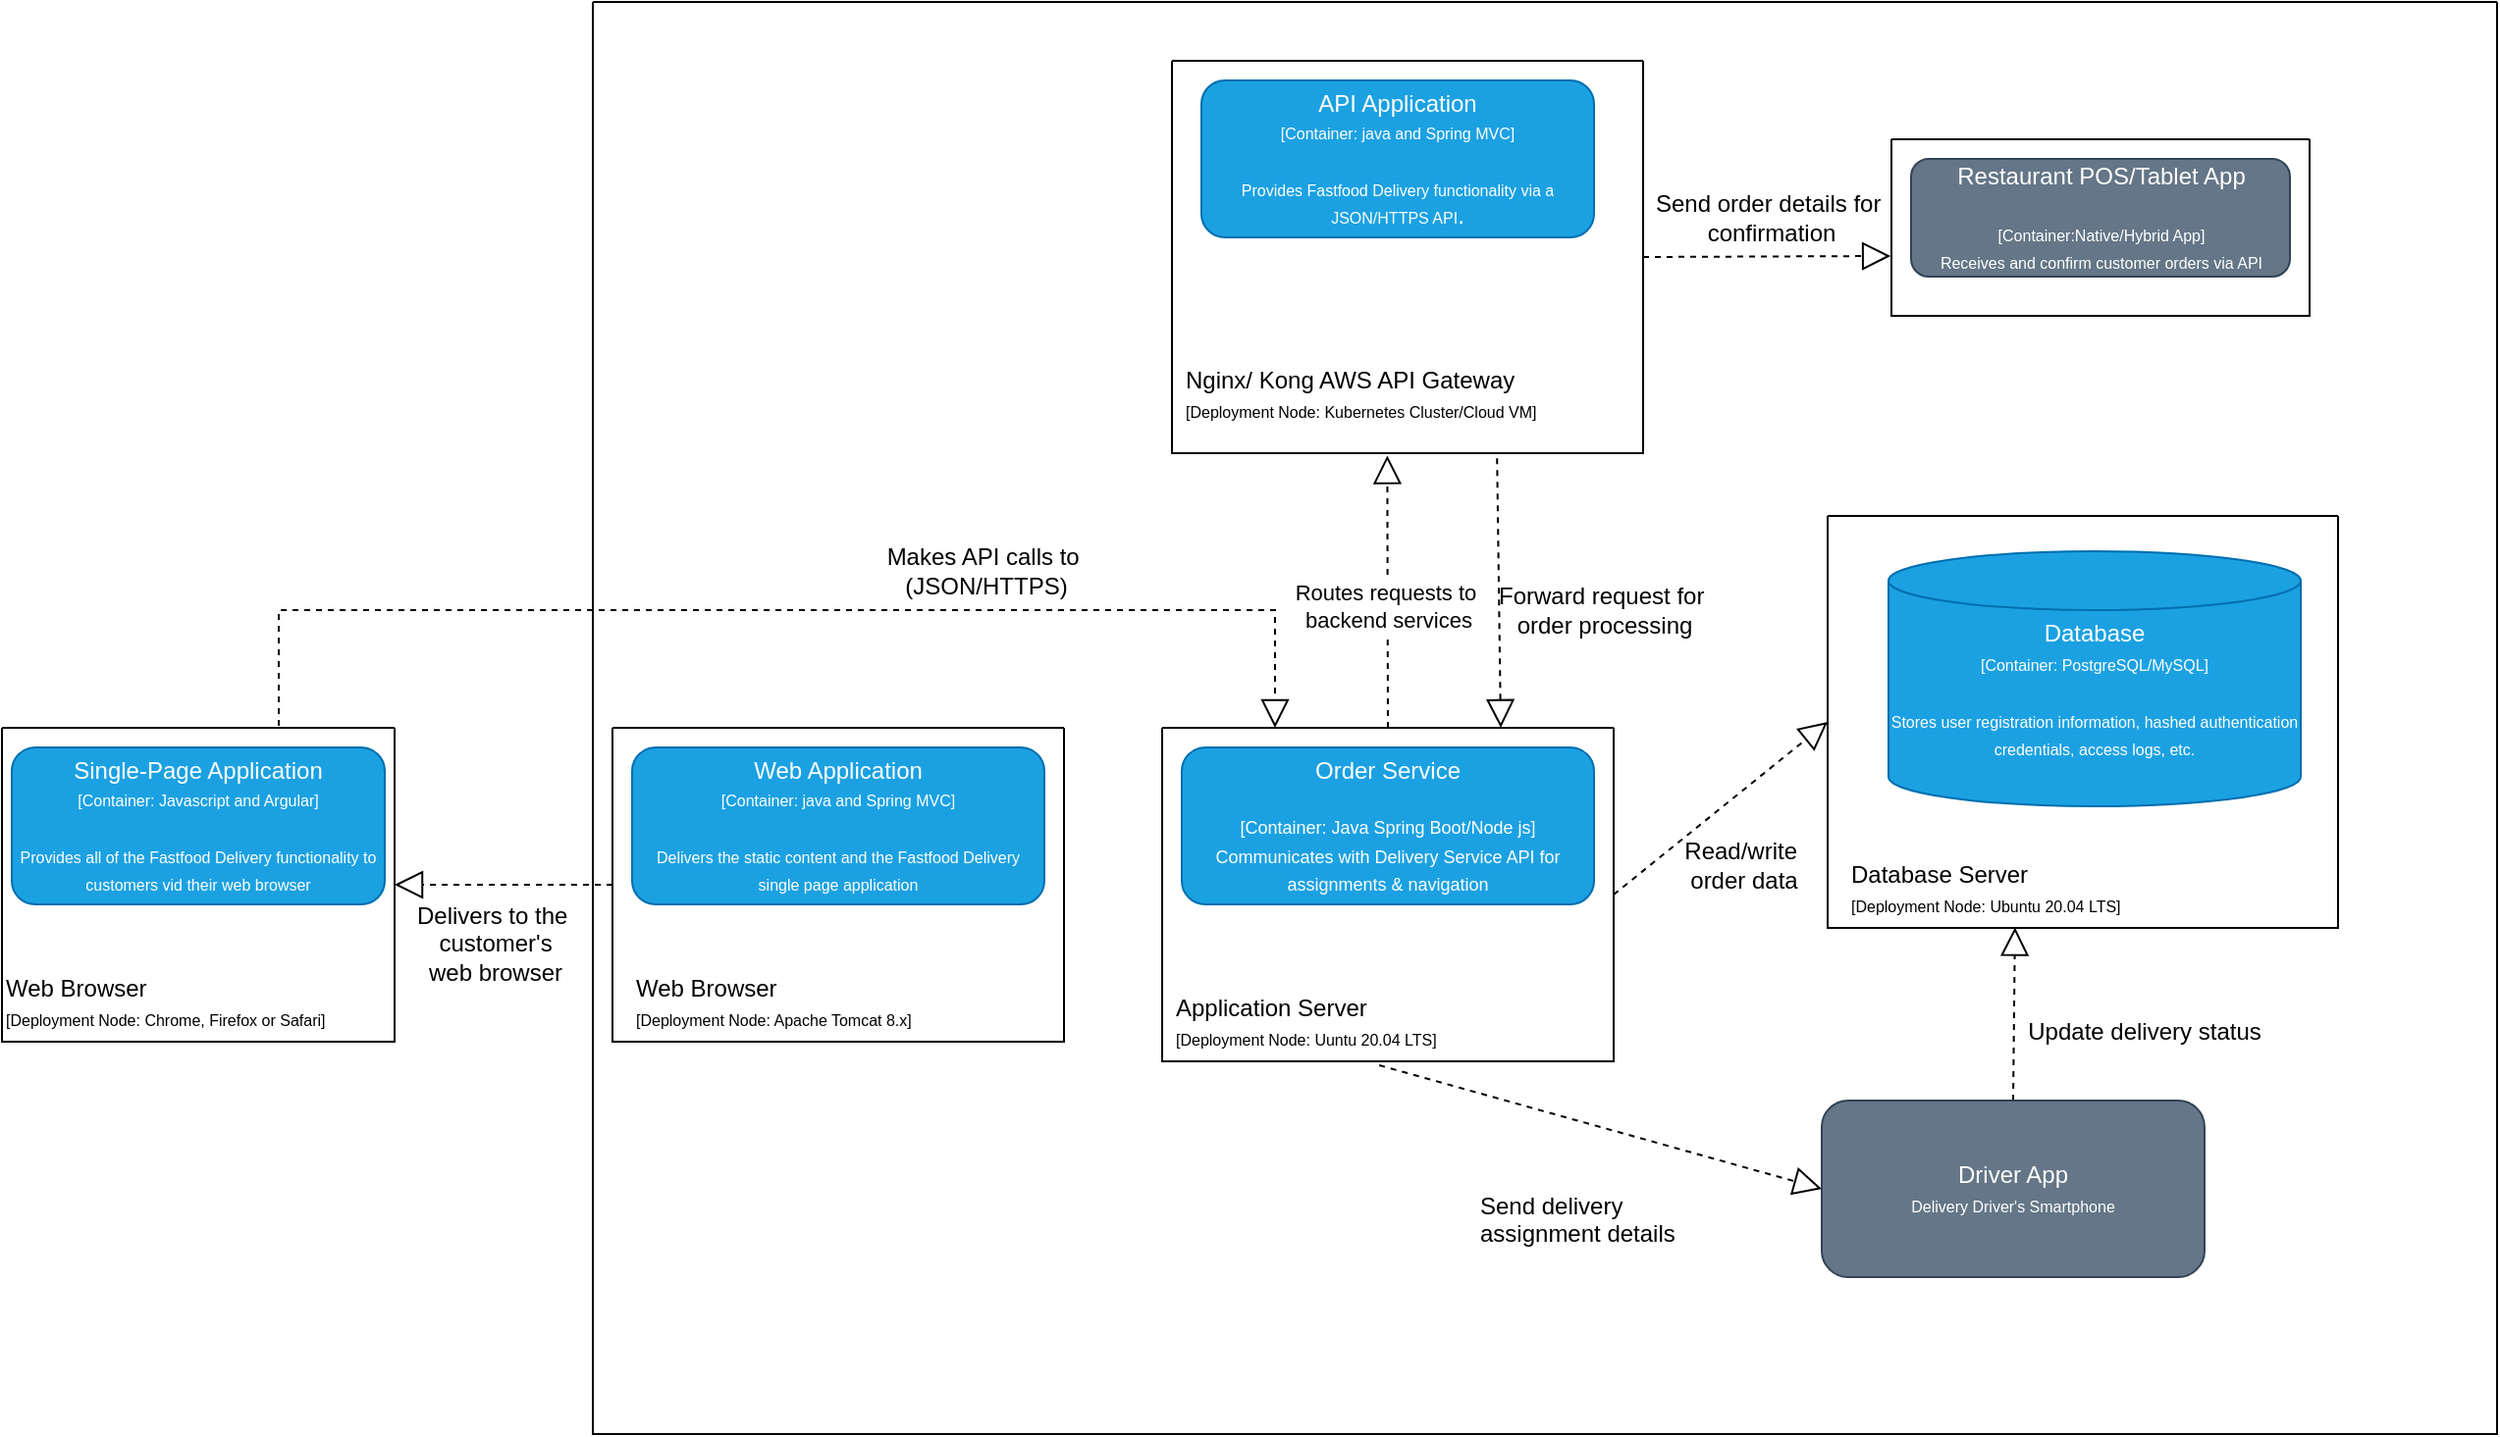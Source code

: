 <mxfile version="28.2.5">
  <diagram name="Trang-1" id="_euxOHHBJPjm9D9nniFV">
    <mxGraphModel grid="0" page="1" gridSize="10" guides="1" tooltips="1" connect="1" arrows="1" fold="1" pageScale="1" pageWidth="827" pageHeight="1169" math="0" shadow="0">
      <root>
        <mxCell id="0" />
        <mxCell id="1" parent="0" />
        <mxCell id="xzqrR-T9Bh7oMfQPkMJb-1" value="Single-Page Application&lt;div&gt;&lt;font style=&quot;font-size: 8px;&quot;&gt;[Container: Javascript and Argular]&lt;/font&gt;&lt;/div&gt;&lt;div&gt;&lt;font style=&quot;font-size: 8px;&quot;&gt;&lt;br&gt;&lt;/font&gt;&lt;/div&gt;&lt;div&gt;&lt;span style=&quot;font-size: 8px;&quot;&gt;Provides all of the Fastfood Delivery functionality to customers vid their web browser&lt;/span&gt;&lt;/div&gt;" style="rounded=1;whiteSpace=wrap;html=1;fillColor=#1ba1e2;fontColor=#ffffff;strokeColor=#006EAF;" vertex="1" parent="1">
          <mxGeometry x="35" y="410" width="190" height="80" as="geometry" />
        </mxCell>
        <mxCell id="xzqrR-T9Bh7oMfQPkMJb-2" value="" style="swimlane;startSize=0;" vertex="1" parent="1">
          <mxGeometry x="30" y="400" width="200" height="160" as="geometry" />
        </mxCell>
        <mxCell id="xzqrR-T9Bh7oMfQPkMJb-3" value="Web Browser&lt;div&gt;&lt;font style=&quot;font-size: 8px;&quot;&gt;[Deployment Node: Chrome, Firefox or Safari]&lt;/font&gt;&lt;/div&gt;" style="text;html=1;align=left;verticalAlign=middle;resizable=0;points=[];autosize=1;strokeColor=none;fillColor=none;" vertex="1" parent="xzqrR-T9Bh7oMfQPkMJb-2">
          <mxGeometry y="120" width="190" height="40" as="geometry" />
        </mxCell>
        <mxCell id="xzqrR-T9Bh7oMfQPkMJb-4" value="Web Application&lt;div&gt;&lt;font style=&quot;font-size: 8px;&quot;&gt;[Container: java and Spring MVC]&lt;/font&gt;&lt;/div&gt;&lt;div&gt;&lt;font style=&quot;font-size: 8px;&quot;&gt;&lt;br&gt;&lt;/font&gt;&lt;/div&gt;&lt;div&gt;&lt;font style=&quot;font-size: 8px;&quot;&gt;Delivers the static content and the Fastfood Delivery single page application&lt;/font&gt;&lt;/div&gt;" style="rounded=1;whiteSpace=wrap;html=1;fillColor=#1ba1e2;fontColor=#ffffff;strokeColor=#006EAF;" vertex="1" parent="1">
          <mxGeometry x="351" y="410" width="210" height="80" as="geometry" />
        </mxCell>
        <mxCell id="xzqrR-T9Bh7oMfQPkMJb-5" value="" style="swimlane;startSize=0;" vertex="1" parent="1">
          <mxGeometry x="341" y="400" width="230" height="160" as="geometry" />
        </mxCell>
        <mxCell id="xzqrR-T9Bh7oMfQPkMJb-6" value="Web Browser&lt;div&gt;&lt;font style=&quot;font-size: 8px;&quot;&gt;[Deployment Node: Apache Tomcat 8.x]&lt;/font&gt;&lt;/div&gt;" style="text;html=1;align=left;verticalAlign=middle;resizable=0;points=[];autosize=1;strokeColor=none;fillColor=none;" vertex="1" parent="xzqrR-T9Bh7oMfQPkMJb-5">
          <mxGeometry x="10" y="120" width="160" height="40" as="geometry" />
        </mxCell>
        <mxCell id="xzqrR-T9Bh7oMfQPkMJb-7" value="API Application&lt;div&gt;&lt;font style=&quot;font-size: 8px;&quot;&gt;[Container: java and Spring MVC]&lt;/font&gt;&lt;/div&gt;&lt;div&gt;&lt;font style=&quot;font-size: 8px;&quot;&gt;&lt;br&gt;&lt;/font&gt;&lt;/div&gt;&lt;div&gt;&lt;font style=&quot;font-size: 8px;&quot;&gt;Provides Fastfood Delivery functionality via a JSON/HTTPS API&lt;/font&gt;.&lt;/div&gt;" style="rounded=1;whiteSpace=wrap;html=1;fillColor=#1ba1e2;fontColor=#ffffff;strokeColor=#006EAF;" vertex="1" parent="1">
          <mxGeometry x="641" y="70" width="200" height="80" as="geometry" />
        </mxCell>
        <mxCell id="xzqrR-T9Bh7oMfQPkMJb-8" value="" style="swimlane;startSize=0;" vertex="1" parent="1">
          <mxGeometry x="626" y="60" width="240" height="200" as="geometry" />
        </mxCell>
        <mxCell id="xzqrR-T9Bh7oMfQPkMJb-9" value="Nginx/ Kong AWS API Gateway&lt;div&gt;&lt;font style=&quot;font-size: 8px;&quot;&gt;[Deployment Node: Kubernetes Cluster/Cloud VM]&lt;/font&gt;&lt;/div&gt;" style="text;html=1;align=left;verticalAlign=middle;resizable=0;points=[];autosize=1;strokeColor=none;fillColor=none;" vertex="1" parent="xzqrR-T9Bh7oMfQPkMJb-8">
          <mxGeometry x="5" y="150" width="200" height="40" as="geometry" />
        </mxCell>
        <mxCell id="xzqrR-T9Bh7oMfQPkMJb-10" value="" style="swimlane;startSize=0;" vertex="1" parent="1">
          <mxGeometry x="992.5" y="100" width="213" height="90" as="geometry" />
        </mxCell>
        <mxCell id="xzqrR-T9Bh7oMfQPkMJb-11" value="Restaurant POS/Tablet App&lt;div&gt;&lt;br&gt;&lt;div&gt;&lt;font style=&quot;font-size: 8px;&quot;&gt;[Container:Native/Hybrid App]&lt;/font&gt;&lt;/div&gt;&lt;/div&gt;&lt;div&gt;&lt;span style=&quot;font-size: 8px;&quot;&gt;Receives and confirm customer orders via API&lt;/span&gt;&lt;/div&gt;" style="rounded=1;whiteSpace=wrap;html=1;fillColor=#647687;fontColor=#ffffff;strokeColor=#314354;" vertex="1" parent="xzqrR-T9Bh7oMfQPkMJb-10">
          <mxGeometry x="10" y="10" width="193" height="60" as="geometry" />
        </mxCell>
        <mxCell id="xzqrR-T9Bh7oMfQPkMJb-12" value="Order Service&lt;div&gt;&lt;br&gt;&lt;/div&gt;&lt;div&gt;&lt;font style=&quot;font-size: 9px;&quot;&gt;[Container: Java Spring Boot/Node js]&lt;/font&gt;&lt;/div&gt;&lt;div&gt;&lt;font style=&quot;font-size: 9px;&quot;&gt;Communicates with Delivery Service API for assignments &amp;amp; navigation&lt;/font&gt;&lt;/div&gt;" style="rounded=1;whiteSpace=wrap;html=1;fillColor=#1ba1e2;fontColor=#ffffff;strokeColor=#006EAF;" vertex="1" parent="1">
          <mxGeometry x="631" y="410" width="210" height="80" as="geometry" />
        </mxCell>
        <mxCell id="xzqrR-T9Bh7oMfQPkMJb-13" value="" style="swimlane;startSize=0;" vertex="1" parent="1">
          <mxGeometry x="621" y="400" width="230" height="170" as="geometry" />
        </mxCell>
        <mxCell id="xzqrR-T9Bh7oMfQPkMJb-14" value="Application Server&lt;div&gt;&lt;font style=&quot;font-size: 8px;&quot;&gt;[Deployment Node: Uuntu 20.04 LTS]&lt;/font&gt;&lt;/div&gt;" style="text;html=1;align=left;verticalAlign=middle;resizable=0;points=[];autosize=1;strokeColor=none;fillColor=none;" vertex="1" parent="xzqrR-T9Bh7oMfQPkMJb-13">
          <mxGeometry x="5" y="130" width="160" height="40" as="geometry" />
        </mxCell>
        <mxCell id="xzqrR-T9Bh7oMfQPkMJb-15" value="" style="swimlane;startSize=0;" vertex="1" parent="1">
          <mxGeometry x="960" y="292" width="260" height="210" as="geometry" />
        </mxCell>
        <mxCell id="xzqrR-T9Bh7oMfQPkMJb-16" value="Database Server&lt;div&gt;&lt;font style=&quot;font-size: 8px;&quot;&gt;[Deployment Node: Ubuntu 20.04 LTS]&lt;/font&gt;&lt;/div&gt;" style="text;html=1;align=left;verticalAlign=middle;resizable=0;points=[];autosize=1;strokeColor=none;fillColor=none;" vertex="1" parent="xzqrR-T9Bh7oMfQPkMJb-15">
          <mxGeometry x="10" y="170" width="160" height="40" as="geometry" />
        </mxCell>
        <mxCell id="xzqrR-T9Bh7oMfQPkMJb-17" value="" style="endArrow=block;dashed=1;endFill=0;endSize=12;html=1;rounded=0;exitX=0.5;exitY=0;exitDx=0;exitDy=0;entryX=0.25;entryY=0;entryDx=0;entryDy=0;edgeStyle=orthogonalEdgeStyle;" edge="1" parent="1" source="xzqrR-T9Bh7oMfQPkMJb-2" target="xzqrR-T9Bh7oMfQPkMJb-13">
          <mxGeometry width="160" relative="1" as="geometry">
            <mxPoint x="451" y="20" as="sourcePoint" />
            <mxPoint x="251" y="230" as="targetPoint" />
            <Array as="points">
              <mxPoint x="171" y="340" />
              <mxPoint x="678" y="340" />
            </Array>
          </mxGeometry>
        </mxCell>
        <mxCell id="xzqrR-T9Bh7oMfQPkMJb-18" value="" style="endArrow=block;dashed=1;endFill=0;endSize=12;html=1;rounded=0;exitX=0.5;exitY=0;exitDx=0;exitDy=0;entryX=0.457;entryY=1.006;entryDx=0;entryDy=0;entryPerimeter=0;" edge="1" parent="1" source="xzqrR-T9Bh7oMfQPkMJb-13" target="xzqrR-T9Bh7oMfQPkMJb-8">
          <mxGeometry width="160" relative="1" as="geometry">
            <mxPoint x="751" y="310" as="sourcePoint" />
            <mxPoint x="911" y="310" as="targetPoint" />
          </mxGeometry>
        </mxCell>
        <mxCell id="xzqrR-T9Bh7oMfQPkMJb-19" value="Routes requests to&amp;nbsp;&lt;div&gt;backend services&lt;/div&gt;" style="edgeLabel;html=1;align=center;verticalAlign=middle;resizable=0;points=[];" connectable="0" vertex="1" parent="xzqrR-T9Bh7oMfQPkMJb-18">
          <mxGeometry x="-0.097" relative="1" as="geometry">
            <mxPoint as="offset" />
          </mxGeometry>
        </mxCell>
        <mxCell id="xzqrR-T9Bh7oMfQPkMJb-20" value="" style="endArrow=block;dashed=1;endFill=0;endSize=12;html=1;rounded=0;exitX=0;exitY=0.5;exitDx=0;exitDy=0;entryX=1;entryY=0.5;entryDx=0;entryDy=0;" edge="1" parent="1" source="xzqrR-T9Bh7oMfQPkMJb-5" target="xzqrR-T9Bh7oMfQPkMJb-2">
          <mxGeometry width="160" relative="1" as="geometry">
            <mxPoint x="261" y="250" as="sourcePoint" />
            <mxPoint x="361" y="630" as="targetPoint" />
          </mxGeometry>
        </mxCell>
        <mxCell id="xzqrR-T9Bh7oMfQPkMJb-21" value="" style="endArrow=block;dashed=1;endFill=0;endSize=12;html=1;rounded=0;exitX=1;exitY=0.5;exitDx=0;exitDy=0;entryX=-0.002;entryY=0.661;entryDx=0;entryDy=0;entryPerimeter=0;" edge="1" parent="1" source="xzqrR-T9Bh7oMfQPkMJb-8" target="xzqrR-T9Bh7oMfQPkMJb-10">
          <mxGeometry width="160" relative="1" as="geometry">
            <mxPoint x="781" y="320" as="sourcePoint" />
            <mxPoint x="941" y="320" as="targetPoint" />
          </mxGeometry>
        </mxCell>
        <mxCell id="xzqrR-T9Bh7oMfQPkMJb-22" value="" style="endArrow=block;dashed=1;endFill=0;endSize=12;html=1;rounded=0;exitX=1;exitY=0.5;exitDx=0;exitDy=0;entryX=0;entryY=0.5;entryDx=0;entryDy=0;" edge="1" parent="1" source="xzqrR-T9Bh7oMfQPkMJb-13" target="xzqrR-T9Bh7oMfQPkMJb-15">
          <mxGeometry width="160" relative="1" as="geometry">
            <mxPoint x="821" y="390" as="sourcePoint" />
            <mxPoint x="981" y="390" as="targetPoint" />
          </mxGeometry>
        </mxCell>
        <mxCell id="xzqrR-T9Bh7oMfQPkMJb-23" value="" style="endArrow=block;dashed=1;endFill=0;endSize=12;html=1;rounded=0;exitX=0.5;exitY=0;exitDx=0;exitDy=0;entryX=0.534;entryY=0.993;entryDx=0;entryDy=0;entryPerimeter=0;" edge="1" parent="1" source="xzqrR-T9Bh7oMfQPkMJb-30" target="xzqrR-T9Bh7oMfQPkMJb-16">
          <mxGeometry width="160" relative="1" as="geometry">
            <mxPoint x="841" y="420" as="sourcePoint" />
            <mxPoint x="1001" y="420" as="targetPoint" />
          </mxGeometry>
        </mxCell>
        <mxCell id="xzqrR-T9Bh7oMfQPkMJb-24" value="" style="endArrow=block;dashed=1;endFill=0;endSize=12;html=1;rounded=0;exitX=0.66;exitY=1.05;exitDx=0;exitDy=0;exitPerimeter=0;entryX=0;entryY=0.5;entryDx=0;entryDy=0;" edge="1" parent="1" source="xzqrR-T9Bh7oMfQPkMJb-14" target="xzqrR-T9Bh7oMfQPkMJb-30">
          <mxGeometry width="160" relative="1" as="geometry">
            <mxPoint x="781" y="400" as="sourcePoint" />
            <mxPoint x="941" y="400" as="targetPoint" />
          </mxGeometry>
        </mxCell>
        <mxCell id="xzqrR-T9Bh7oMfQPkMJb-25" value="Send delivery&amp;nbsp;&lt;div&gt;assignment details&lt;/div&gt;" style="text;whiteSpace=wrap;html=1;" vertex="1" parent="1">
          <mxGeometry x="781" y="630" width="210" height="40" as="geometry" />
        </mxCell>
        <mxCell id="xzqrR-T9Bh7oMfQPkMJb-26" value="" style="endArrow=block;dashed=1;endFill=0;endSize=12;html=1;rounded=0;exitX=0.69;exitY=1.013;exitDx=0;exitDy=0;entryX=0.75;entryY=0;entryDx=0;entryDy=0;exitPerimeter=0;" edge="1" parent="1" source="xzqrR-T9Bh7oMfQPkMJb-8" target="xzqrR-T9Bh7oMfQPkMJb-13">
          <mxGeometry width="160" relative="1" as="geometry">
            <mxPoint x="781" y="400" as="sourcePoint" />
            <mxPoint x="941" y="400" as="targetPoint" />
          </mxGeometry>
        </mxCell>
        <mxCell id="xzqrR-T9Bh7oMfQPkMJb-27" value="Forward request for&amp;nbsp;&lt;div&gt;order processing&lt;/div&gt;" style="text;html=1;align=center;verticalAlign=middle;resizable=0;points=[];autosize=1;strokeColor=none;fillColor=none;" vertex="1" parent="1">
          <mxGeometry x="781" y="320" width="130" height="40" as="geometry" />
        </mxCell>
        <mxCell id="xzqrR-T9Bh7oMfQPkMJb-28" value="" style="swimlane;startSize=0;" vertex="1" parent="1">
          <mxGeometry x="331" y="30" width="970" height="730" as="geometry" />
        </mxCell>
        <mxCell id="xzqrR-T9Bh7oMfQPkMJb-29" value="Makes API calls to&amp;nbsp;&lt;div&gt;(JSON/HTTPS)&lt;/div&gt;" style="text;html=1;align=center;verticalAlign=middle;resizable=0;points=[];autosize=1;strokeColor=none;fillColor=none;" vertex="1" parent="xzqrR-T9Bh7oMfQPkMJb-28">
          <mxGeometry x="140" y="270" width="120" height="40" as="geometry" />
        </mxCell>
        <mxCell id="xzqrR-T9Bh7oMfQPkMJb-30" value="Driver App&lt;div&gt;&lt;font style=&quot;font-size: 8px;&quot;&gt;Delivery Driver&#39;s Smartphone&lt;/font&gt;&lt;/div&gt;" style="rounded=1;whiteSpace=wrap;html=1;fillColor=#647687;fontColor=#ffffff;strokeColor=#314354;" vertex="1" parent="xzqrR-T9Bh7oMfQPkMJb-28">
          <mxGeometry x="626" y="560" width="195" height="90" as="geometry" />
        </mxCell>
        <mxCell id="xzqrR-T9Bh7oMfQPkMJb-31" value="Update delivery status" style="text;html=1;align=center;verticalAlign=middle;resizable=0;points=[];autosize=1;strokeColor=none;fillColor=none;" vertex="1" parent="xzqrR-T9Bh7oMfQPkMJb-28">
          <mxGeometry x="720" y="510" width="140" height="30" as="geometry" />
        </mxCell>
        <mxCell id="xzqrR-T9Bh7oMfQPkMJb-32" value="Read/write&amp;nbsp;&lt;div&gt;order&amp;nbsp;&lt;span style=&quot;background-color: transparent; color: light-dark(rgb(0, 0, 0), rgb(255, 255, 255));&quot;&gt;data&lt;/span&gt;&lt;/div&gt;" style="text;html=1;align=center;verticalAlign=middle;resizable=0;points=[];autosize=1;strokeColor=none;fillColor=none;" vertex="1" parent="xzqrR-T9Bh7oMfQPkMJb-28">
          <mxGeometry x="546" y="420" width="80" height="40" as="geometry" />
        </mxCell>
        <mxCell id="xzqrR-T9Bh7oMfQPkMJb-33" value="Send order details for&amp;nbsp;&lt;div&gt;confirmation&lt;/div&gt;" style="text;html=1;align=center;verticalAlign=middle;resizable=0;points=[];autosize=1;strokeColor=none;fillColor=none;" vertex="1" parent="xzqrR-T9Bh7oMfQPkMJb-28">
          <mxGeometry x="530" y="90" width="140" height="40" as="geometry" />
        </mxCell>
        <mxCell id="xzqrR-T9Bh7oMfQPkMJb-34" value="Database&lt;div&gt;&lt;font style=&quot;font-size: 8px;&quot;&gt;[Container: PostgreSQL/MySQL]&lt;/font&gt;&lt;/div&gt;&lt;div&gt;&lt;font style=&quot;font-size: 8px;&quot;&gt;&lt;br&gt;&lt;/font&gt;&lt;/div&gt;&lt;div&gt;&lt;font style=&quot;font-size: 8px;&quot;&gt;Stores user registration information, hashed authentication credentials, access logs, etc.&lt;/font&gt;&lt;/div&gt;&lt;div&gt;&lt;br&gt;&lt;/div&gt;" style="shape=cylinder3;whiteSpace=wrap;html=1;boundedLbl=1;backgroundOutline=1;size=15;fillColor=#1ba1e2;fontColor=#ffffff;strokeColor=#006EAF;" vertex="1" parent="xzqrR-T9Bh7oMfQPkMJb-28">
          <mxGeometry x="660" y="280" width="210" height="130" as="geometry" />
        </mxCell>
        <mxCell id="xzqrR-T9Bh7oMfQPkMJb-35" value="Delivers to the&amp;nbsp;&lt;div&gt;customer&#39;s&lt;div&gt;web browser&lt;/div&gt;&lt;/div&gt;" style="text;html=1;align=center;verticalAlign=middle;resizable=0;points=[];autosize=1;strokeColor=none;fillColor=none;" vertex="1" parent="1">
          <mxGeometry x="231" y="480" width="100" height="60" as="geometry" />
        </mxCell>
      </root>
    </mxGraphModel>
  </diagram>
</mxfile>
